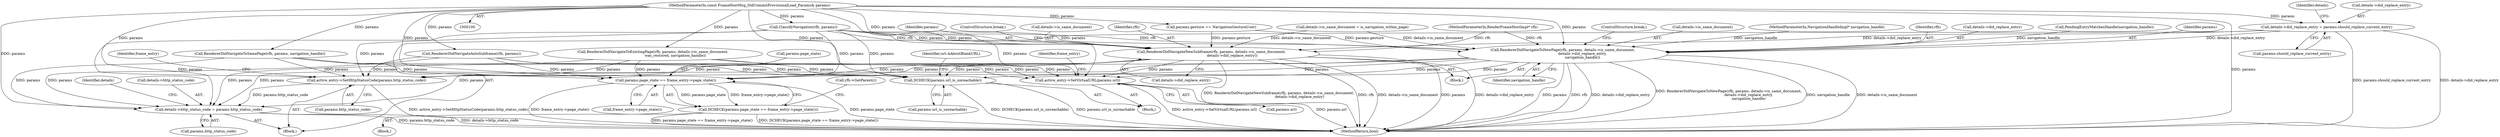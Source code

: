digraph "0_Chrome_56a84aa67bb071a33a48ac1481b555c48e0a9a59_1@pointer" {
"1000176" [label="(Call,details->did_replace_entry = params.should_replace_current_entry)"];
"1000102" [label="(MethodParameterIn,const FrameHostMsg_DidCommitProvisionalLoad_Params& params)"];
"1000234" [label="(Call,RendererDidNavigateToNewPage(rfh, params, details->is_same_document,\n                                   details->did_replace_entry,\n                                   navigation_handle))"];
"1000324" [label="(Call,active_entry->SetHttpStatusCode(params.http_status_code))"];
"1000417" [label="(Call,details->http_status_code = params.http_status_code)"];
"1000346" [label="(Call,params.page_state == frame_entry->page_state())"];
"1000345" [label="(Call,DCHECK(params.page_state == frame_entry->page_state()))"];
"1000358" [label="(Call,DCHECK(params.url_is_unreachable))"];
"1000365" [label="(Call,active_entry->SetVirtualURL(params.url))"];
"1000269" [label="(Call,RendererDidNavigateNewSubframe(rfh, params, details->is_same_document,\n                                     details->did_replace_entry))"];
"1000365" [label="(Call,active_entry->SetVirtualURL(params.url))"];
"1000244" [label="(ControlStructure,break;)"];
"1000354" [label="(Call,rfh->GetParent())"];
"1000344" [label="(Block,)"];
"1000101" [label="(MethodParameterIn,RenderFrameHostImpl* rfh)"];
"1000180" [label="(Call,params.should_replace_current_entry)"];
"1000272" [label="(Call,details->is_same_document)"];
"1000282" [label="(Call,RendererDidNavigateAutoSubframe(rfh, params))"];
"1000237" [label="(Call,details->is_same_document)"];
"1000105" [label="(MethodParameterIn,NavigationHandleImpl* navigation_handle)"];
"1000330" [label="(Identifier,frame_entry)"];
"1000417" [label="(Call,details->http_status_code = params.http_status_code)"];
"1000235" [label="(Identifier,rfh)"];
"1000325" [label="(Call,params.http_status_code)"];
"1000253" [label="(Call,RendererDidNavigateToExistingPage(rfh, params, details->is_same_document,\n                                        was_restored, navigation_handle))"];
"1000346" [label="(Call,params.page_state == frame_entry->page_state())"];
"1000176" [label="(Call,details->did_replace_entry = params.should_replace_current_entry)"];
"1000456" [label="(MethodReturn,bool)"];
"1000359" [label="(Call,params.url_is_unreachable)"];
"1000177" [label="(Call,details->did_replace_entry)"];
"1000270" [label="(Identifier,rfh)"];
"1000421" [label="(Call,params.http_status_code)"];
"1000216" [label="(Call,params.gesture == NavigationGestureUser)"];
"1000370" [label="(Identifier,frame_entry)"];
"1000232" [label="(Block,)"];
"1000347" [label="(Call,params.page_state)"];
"1000357" [label="(Block,)"];
"1000106" [label="(Block,)"];
"1000240" [label="(Call,details->did_replace_entry)"];
"1000185" [label="(Identifier,details)"];
"1000275" [label="(Call,details->did_replace_entry)"];
"1000366" [label="(Call,params.url)"];
"1000425" [label="(Identifier,details)"];
"1000364" [label="(Identifier,url::kAboutBlankURL)"];
"1000187" [label="(Call,ClassifyNavigation(rfh, params))"];
"1000271" [label="(Identifier,params)"];
"1000324" [label="(Call,active_entry->SetHttpStatusCode(params.http_status_code))"];
"1000196" [label="(Call,PendingEntryMatchesHandle(navigation_handle))"];
"1000345" [label="(Call,DCHECK(params.page_state == frame_entry->page_state()))"];
"1000102" [label="(MethodParameterIn,const FrameHostMsg_DidCommitProvisionalLoad_Params& params)"];
"1000263" [label="(Call,RendererDidNavigateToSamePage(rfh, params, navigation_handle))"];
"1000236" [label="(Identifier,params)"];
"1000234" [label="(Call,RendererDidNavigateToNewPage(rfh, params, details->is_same_document,\n                                   details->did_replace_entry,\n                                   navigation_handle))"];
"1000269" [label="(Call,RendererDidNavigateNewSubframe(rfh, params, details->is_same_document,\n                                     details->did_replace_entry))"];
"1000278" [label="(ControlStructure,break;)"];
"1000243" [label="(Identifier,navigation_handle)"];
"1000190" [label="(Call,details->is_same_document = is_navigation_within_page)"];
"1000418" [label="(Call,details->http_status_code)"];
"1000358" [label="(Call,DCHECK(params.url_is_unreachable))"];
"1000350" [label="(Call,frame_entry->page_state())"];
"1000176" -> "1000106"  [label="AST: "];
"1000176" -> "1000180"  [label="CFG: "];
"1000177" -> "1000176"  [label="AST: "];
"1000180" -> "1000176"  [label="AST: "];
"1000185" -> "1000176"  [label="CFG: "];
"1000176" -> "1000456"  [label="DDG: params.should_replace_current_entry"];
"1000176" -> "1000456"  [label="DDG: details->did_replace_entry"];
"1000102" -> "1000176"  [label="DDG: params"];
"1000176" -> "1000234"  [label="DDG: details->did_replace_entry"];
"1000176" -> "1000269"  [label="DDG: details->did_replace_entry"];
"1000102" -> "1000100"  [label="AST: "];
"1000102" -> "1000456"  [label="DDG: params"];
"1000102" -> "1000187"  [label="DDG: params"];
"1000102" -> "1000216"  [label="DDG: params"];
"1000102" -> "1000234"  [label="DDG: params"];
"1000102" -> "1000253"  [label="DDG: params"];
"1000102" -> "1000263"  [label="DDG: params"];
"1000102" -> "1000269"  [label="DDG: params"];
"1000102" -> "1000282"  [label="DDG: params"];
"1000102" -> "1000324"  [label="DDG: params"];
"1000102" -> "1000346"  [label="DDG: params"];
"1000102" -> "1000358"  [label="DDG: params"];
"1000102" -> "1000365"  [label="DDG: params"];
"1000102" -> "1000417"  [label="DDG: params"];
"1000234" -> "1000232"  [label="AST: "];
"1000234" -> "1000243"  [label="CFG: "];
"1000235" -> "1000234"  [label="AST: "];
"1000236" -> "1000234"  [label="AST: "];
"1000237" -> "1000234"  [label="AST: "];
"1000240" -> "1000234"  [label="AST: "];
"1000243" -> "1000234"  [label="AST: "];
"1000244" -> "1000234"  [label="CFG: "];
"1000234" -> "1000456"  [label="DDG: details->is_same_document"];
"1000234" -> "1000456"  [label="DDG: params"];
"1000234" -> "1000456"  [label="DDG: rfh"];
"1000234" -> "1000456"  [label="DDG: details->did_replace_entry"];
"1000234" -> "1000456"  [label="DDG: RendererDidNavigateToNewPage(rfh, params, details->is_same_document,\n                                   details->did_replace_entry,\n                                   navigation_handle)"];
"1000234" -> "1000456"  [label="DDG: navigation_handle"];
"1000187" -> "1000234"  [label="DDG: rfh"];
"1000187" -> "1000234"  [label="DDG: params"];
"1000101" -> "1000234"  [label="DDG: rfh"];
"1000216" -> "1000234"  [label="DDG: params.gesture"];
"1000190" -> "1000234"  [label="DDG: details->is_same_document"];
"1000196" -> "1000234"  [label="DDG: navigation_handle"];
"1000105" -> "1000234"  [label="DDG: navigation_handle"];
"1000234" -> "1000324"  [label="DDG: params"];
"1000234" -> "1000346"  [label="DDG: params"];
"1000234" -> "1000358"  [label="DDG: params"];
"1000234" -> "1000365"  [label="DDG: params"];
"1000234" -> "1000417"  [label="DDG: params"];
"1000324" -> "1000106"  [label="AST: "];
"1000324" -> "1000325"  [label="CFG: "];
"1000325" -> "1000324"  [label="AST: "];
"1000330" -> "1000324"  [label="CFG: "];
"1000324" -> "1000456"  [label="DDG: active_entry->SetHttpStatusCode(params.http_status_code)"];
"1000253" -> "1000324"  [label="DDG: params"];
"1000187" -> "1000324"  [label="DDG: params"];
"1000263" -> "1000324"  [label="DDG: params"];
"1000269" -> "1000324"  [label="DDG: params"];
"1000282" -> "1000324"  [label="DDG: params"];
"1000324" -> "1000417"  [label="DDG: params.http_status_code"];
"1000417" -> "1000106"  [label="AST: "];
"1000417" -> "1000421"  [label="CFG: "];
"1000418" -> "1000417"  [label="AST: "];
"1000421" -> "1000417"  [label="AST: "];
"1000425" -> "1000417"  [label="CFG: "];
"1000417" -> "1000456"  [label="DDG: details->http_status_code"];
"1000417" -> "1000456"  [label="DDG: params.http_status_code"];
"1000253" -> "1000417"  [label="DDG: params"];
"1000187" -> "1000417"  [label="DDG: params"];
"1000263" -> "1000417"  [label="DDG: params"];
"1000269" -> "1000417"  [label="DDG: params"];
"1000282" -> "1000417"  [label="DDG: params"];
"1000346" -> "1000345"  [label="AST: "];
"1000346" -> "1000350"  [label="CFG: "];
"1000347" -> "1000346"  [label="AST: "];
"1000350" -> "1000346"  [label="AST: "];
"1000345" -> "1000346"  [label="CFG: "];
"1000346" -> "1000456"  [label="DDG: params.page_state"];
"1000346" -> "1000456"  [label="DDG: frame_entry->page_state()"];
"1000346" -> "1000345"  [label="DDG: params.page_state"];
"1000346" -> "1000345"  [label="DDG: frame_entry->page_state()"];
"1000253" -> "1000346"  [label="DDG: params"];
"1000187" -> "1000346"  [label="DDG: params"];
"1000263" -> "1000346"  [label="DDG: params"];
"1000269" -> "1000346"  [label="DDG: params"];
"1000282" -> "1000346"  [label="DDG: params"];
"1000345" -> "1000344"  [label="AST: "];
"1000354" -> "1000345"  [label="CFG: "];
"1000345" -> "1000456"  [label="DDG: params.page_state == frame_entry->page_state()"];
"1000345" -> "1000456"  [label="DDG: DCHECK(params.page_state == frame_entry->page_state())"];
"1000358" -> "1000357"  [label="AST: "];
"1000358" -> "1000359"  [label="CFG: "];
"1000359" -> "1000358"  [label="AST: "];
"1000364" -> "1000358"  [label="CFG: "];
"1000358" -> "1000456"  [label="DDG: DCHECK(params.url_is_unreachable)"];
"1000358" -> "1000456"  [label="DDG: params.url_is_unreachable"];
"1000253" -> "1000358"  [label="DDG: params"];
"1000187" -> "1000358"  [label="DDG: params"];
"1000263" -> "1000358"  [label="DDG: params"];
"1000269" -> "1000358"  [label="DDG: params"];
"1000282" -> "1000358"  [label="DDG: params"];
"1000365" -> "1000357"  [label="AST: "];
"1000365" -> "1000366"  [label="CFG: "];
"1000366" -> "1000365"  [label="AST: "];
"1000370" -> "1000365"  [label="CFG: "];
"1000365" -> "1000456"  [label="DDG: active_entry->SetVirtualURL(params.url)"];
"1000365" -> "1000456"  [label="DDG: params.url"];
"1000253" -> "1000365"  [label="DDG: params"];
"1000187" -> "1000365"  [label="DDG: params"];
"1000263" -> "1000365"  [label="DDG: params"];
"1000269" -> "1000365"  [label="DDG: params"];
"1000282" -> "1000365"  [label="DDG: params"];
"1000269" -> "1000232"  [label="AST: "];
"1000269" -> "1000275"  [label="CFG: "];
"1000270" -> "1000269"  [label="AST: "];
"1000271" -> "1000269"  [label="AST: "];
"1000272" -> "1000269"  [label="AST: "];
"1000275" -> "1000269"  [label="AST: "];
"1000278" -> "1000269"  [label="CFG: "];
"1000269" -> "1000456"  [label="DDG: details->did_replace_entry"];
"1000269" -> "1000456"  [label="DDG: RendererDidNavigateNewSubframe(rfh, params, details->is_same_document,\n                                     details->did_replace_entry)"];
"1000269" -> "1000456"  [label="DDG: rfh"];
"1000269" -> "1000456"  [label="DDG: details->is_same_document"];
"1000269" -> "1000456"  [label="DDG: params"];
"1000187" -> "1000269"  [label="DDG: rfh"];
"1000187" -> "1000269"  [label="DDG: params"];
"1000101" -> "1000269"  [label="DDG: rfh"];
"1000216" -> "1000269"  [label="DDG: params.gesture"];
"1000190" -> "1000269"  [label="DDG: details->is_same_document"];
}

